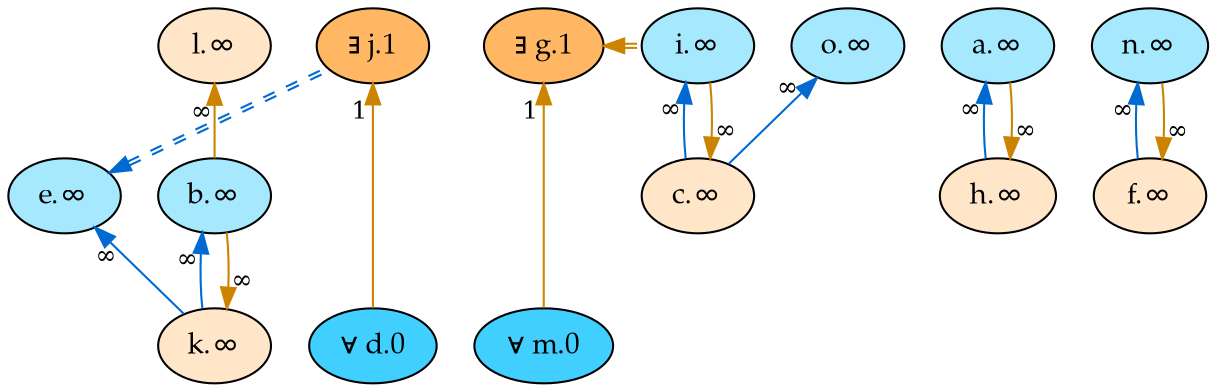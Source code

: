 digraph {
    rankdir="TB"
    node [style=filled fontname="Palatino" fontsize=14]
    node [fillcolor="#40cfff"]
    "d" [label="∀ d.0"]
    "m" [label="∀ m.0"]
    node [fillcolor="#a6e9ff"]
    "a" [label="a.∞"]
    "b" [label="b.∞"]
    "i" [label="i.∞"]
    "o" [label="o.∞"]
    "e" [label="e.∞"]
    "n" [label="n.∞"]
    node [fillcolor="#ffb763"]
    "g" [label="∃ g.1"]
    "j" [label="∃ j.1"]
    node [fillcolor="#ffe6c9"]
    "h" [label="h.∞"]
    "k" [label="k.∞"]
    "l" [label="l.∞"]
    "c" [label="c.∞"]
    "f" [label="f.∞"]
    edge[labeldistance=1.5 fontsize=12]
    edge [color="#cc8400" style="solid" dir="back" taillabel="∞"]
           "h" -> "a" 
           "k" -> "b" 
           "l" -> "b" 
           "c" -> "i" 
           "f" -> "n" 
    edge [color="#006ad1" style="solid" dir="back" taillabel="∞"]
           "a" -> "h" 
           "b" -> "k" 
           "i" -> "c" 
           "o" -> "c" 
           "e" -> "k" 
           "n" -> "f" 
    edge [color="#cc8400" style="solid" dir="back" taillabel="1"]
           "j" -> "d" 
           "g" -> "m" 
    edge [color="#006ad1:#006ad1" style="dashed" dir="back" taillabel="" constraint=false]
           "e" -> "j" 
    edge [color="#cc8400:#cc8400" style="dashed" dir="back" taillabel="" constraint=false]
           "g" -> "i" 
    {rank = max d m}
    {rank = min g j}
}
